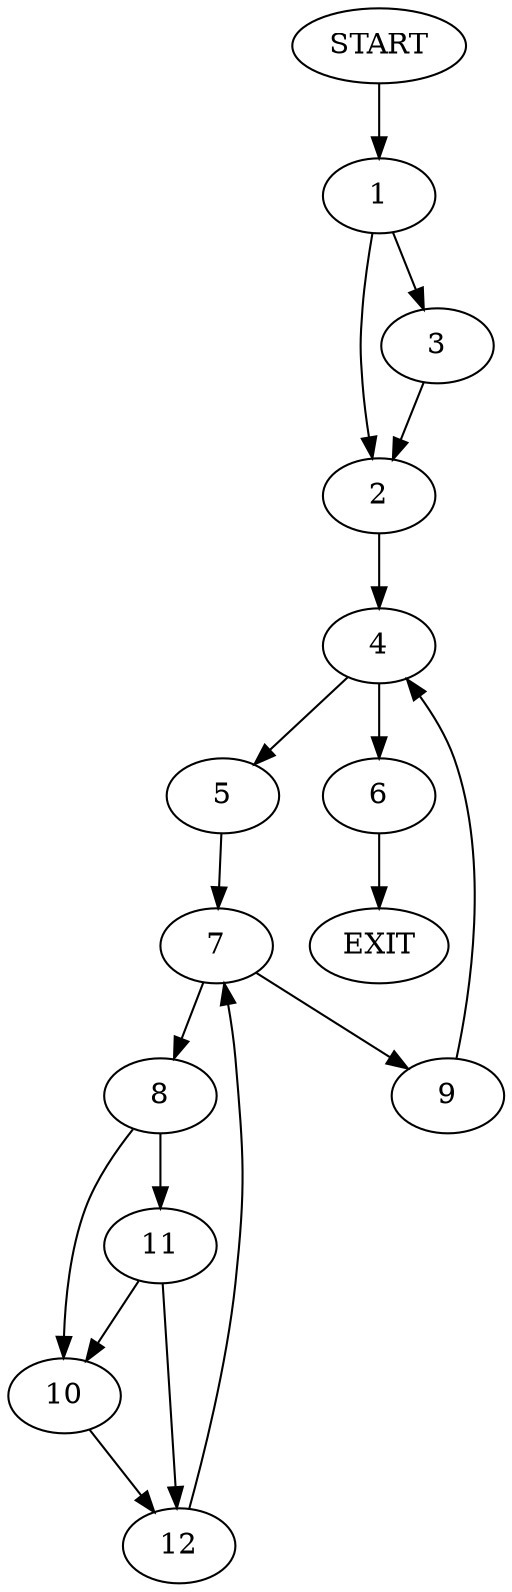 digraph {
0 [label="START"]
13 [label="EXIT"]
0 -> 1
1 -> 2
1 -> 3
2 -> 4
3 -> 2
4 -> 5
4 -> 6
6 -> 13
5 -> 7
7 -> 8
7 -> 9
9 -> 4
8 -> 10
8 -> 11
10 -> 12
11 -> 10
11 -> 12
12 -> 7
}

